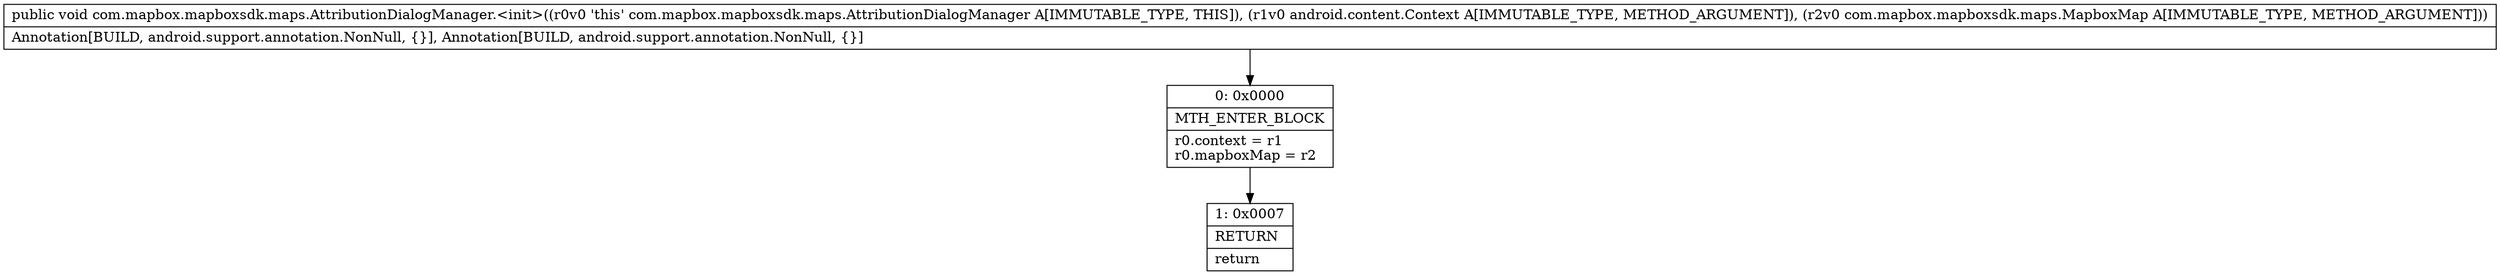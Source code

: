digraph "CFG forcom.mapbox.mapboxsdk.maps.AttributionDialogManager.\<init\>(Landroid\/content\/Context;Lcom\/mapbox\/mapboxsdk\/maps\/MapboxMap;)V" {
Node_0 [shape=record,label="{0\:\ 0x0000|MTH_ENTER_BLOCK\l|r0.context = r1\lr0.mapboxMap = r2\l}"];
Node_1 [shape=record,label="{1\:\ 0x0007|RETURN\l|return\l}"];
MethodNode[shape=record,label="{public void com.mapbox.mapboxsdk.maps.AttributionDialogManager.\<init\>((r0v0 'this' com.mapbox.mapboxsdk.maps.AttributionDialogManager A[IMMUTABLE_TYPE, THIS]), (r1v0 android.content.Context A[IMMUTABLE_TYPE, METHOD_ARGUMENT]), (r2v0 com.mapbox.mapboxsdk.maps.MapboxMap A[IMMUTABLE_TYPE, METHOD_ARGUMENT]))  | Annotation[BUILD, android.support.annotation.NonNull, \{\}], Annotation[BUILD, android.support.annotation.NonNull, \{\}]\l}"];
MethodNode -> Node_0;
Node_0 -> Node_1;
}

